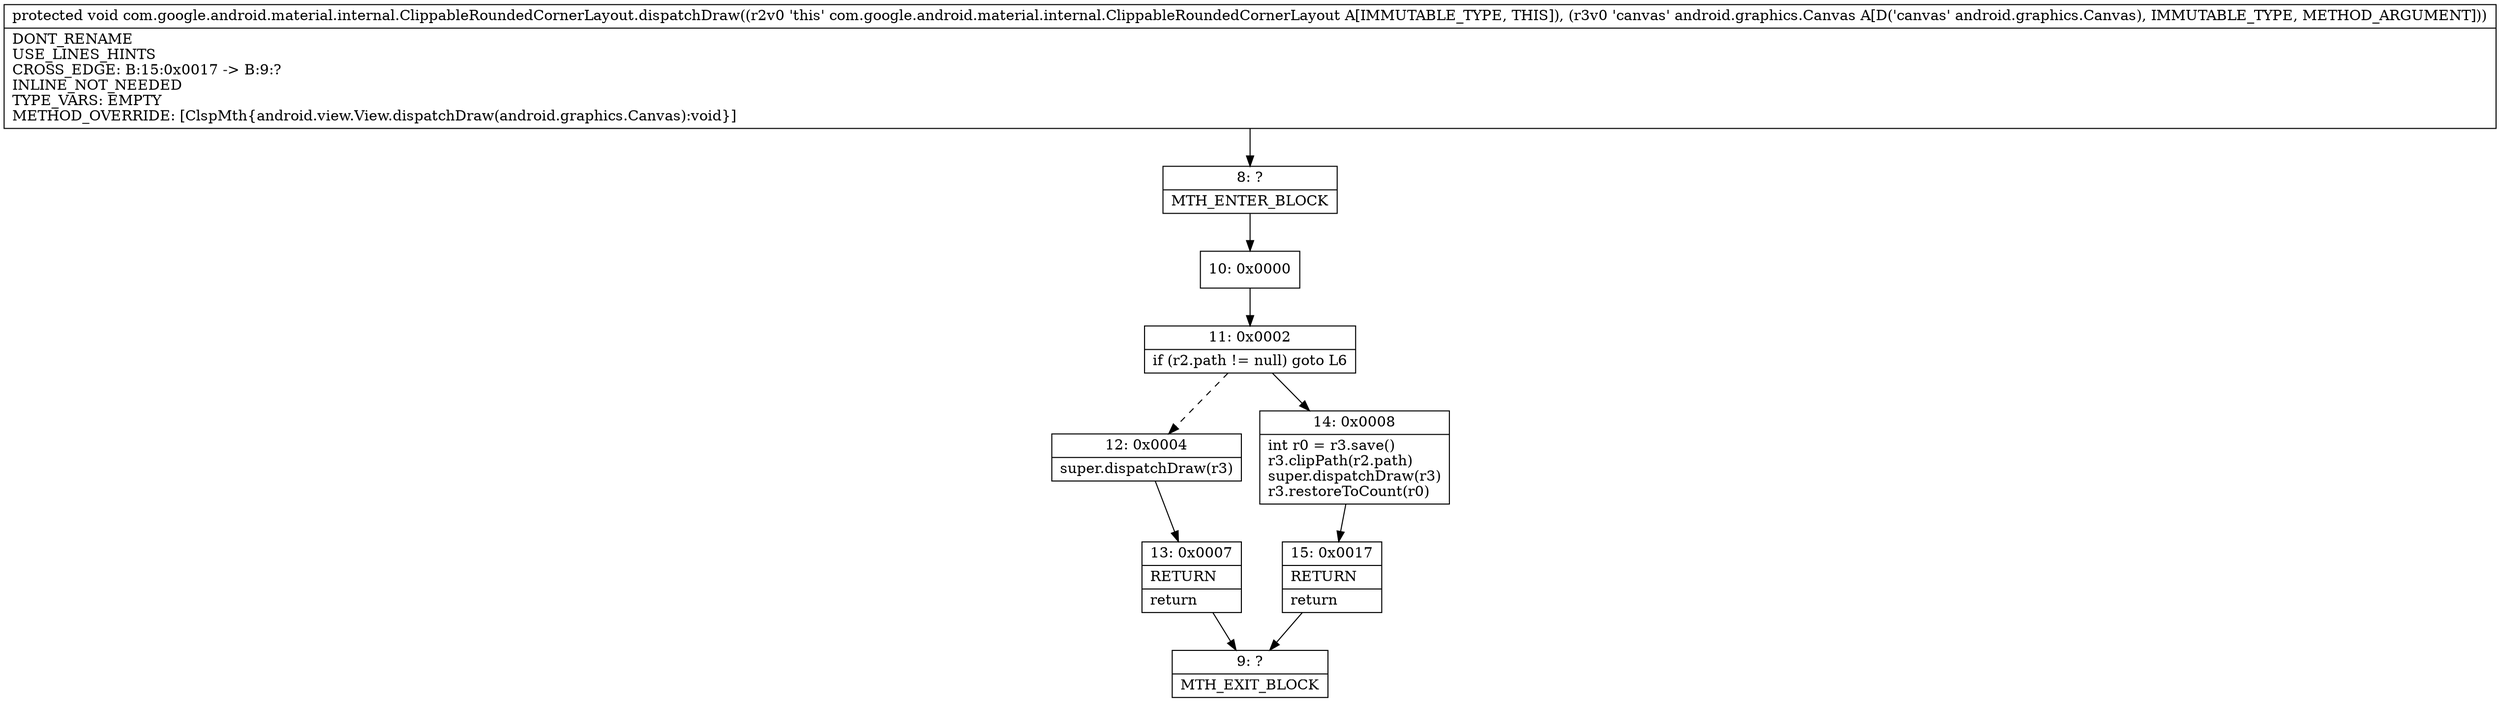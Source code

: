 digraph "CFG forcom.google.android.material.internal.ClippableRoundedCornerLayout.dispatchDraw(Landroid\/graphics\/Canvas;)V" {
Node_8 [shape=record,label="{8\:\ ?|MTH_ENTER_BLOCK\l}"];
Node_10 [shape=record,label="{10\:\ 0x0000}"];
Node_11 [shape=record,label="{11\:\ 0x0002|if (r2.path != null) goto L6\l}"];
Node_12 [shape=record,label="{12\:\ 0x0004|super.dispatchDraw(r3)\l}"];
Node_13 [shape=record,label="{13\:\ 0x0007|RETURN\l|return\l}"];
Node_9 [shape=record,label="{9\:\ ?|MTH_EXIT_BLOCK\l}"];
Node_14 [shape=record,label="{14\:\ 0x0008|int r0 = r3.save()\lr3.clipPath(r2.path)\lsuper.dispatchDraw(r3)\lr3.restoreToCount(r0)\l}"];
Node_15 [shape=record,label="{15\:\ 0x0017|RETURN\l|return\l}"];
MethodNode[shape=record,label="{protected void com.google.android.material.internal.ClippableRoundedCornerLayout.dispatchDraw((r2v0 'this' com.google.android.material.internal.ClippableRoundedCornerLayout A[IMMUTABLE_TYPE, THIS]), (r3v0 'canvas' android.graphics.Canvas A[D('canvas' android.graphics.Canvas), IMMUTABLE_TYPE, METHOD_ARGUMENT]))  | DONT_RENAME\lUSE_LINES_HINTS\lCROSS_EDGE: B:15:0x0017 \-\> B:9:?\lINLINE_NOT_NEEDED\lTYPE_VARS: EMPTY\lMETHOD_OVERRIDE: [ClspMth\{android.view.View.dispatchDraw(android.graphics.Canvas):void\}]\l}"];
MethodNode -> Node_8;Node_8 -> Node_10;
Node_10 -> Node_11;
Node_11 -> Node_12[style=dashed];
Node_11 -> Node_14;
Node_12 -> Node_13;
Node_13 -> Node_9;
Node_14 -> Node_15;
Node_15 -> Node_9;
}

